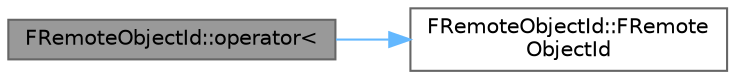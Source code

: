 digraph "FRemoteObjectId::operator&lt;"
{
 // INTERACTIVE_SVG=YES
 // LATEX_PDF_SIZE
  bgcolor="transparent";
  edge [fontname=Helvetica,fontsize=10,labelfontname=Helvetica,labelfontsize=10];
  node [fontname=Helvetica,fontsize=10,shape=box,height=0.2,width=0.4];
  rankdir="LR";
  Node1 [id="Node000001",label="FRemoteObjectId::operator\<",height=0.2,width=0.4,color="gray40", fillcolor="grey60", style="filled", fontcolor="black",tooltip=" "];
  Node1 -> Node2 [id="edge1_Node000001_Node000002",color="steelblue1",style="solid",tooltip=" "];
  Node2 [id="Node000002",label="FRemoteObjectId::FRemote\lObjectId",height=0.2,width=0.4,color="grey40", fillcolor="white", style="filled",URL="$d4/d35/structFRemoteObjectId.html#a2432345eef23d22807ecdef93bb050d8",tooltip=" "];
}
